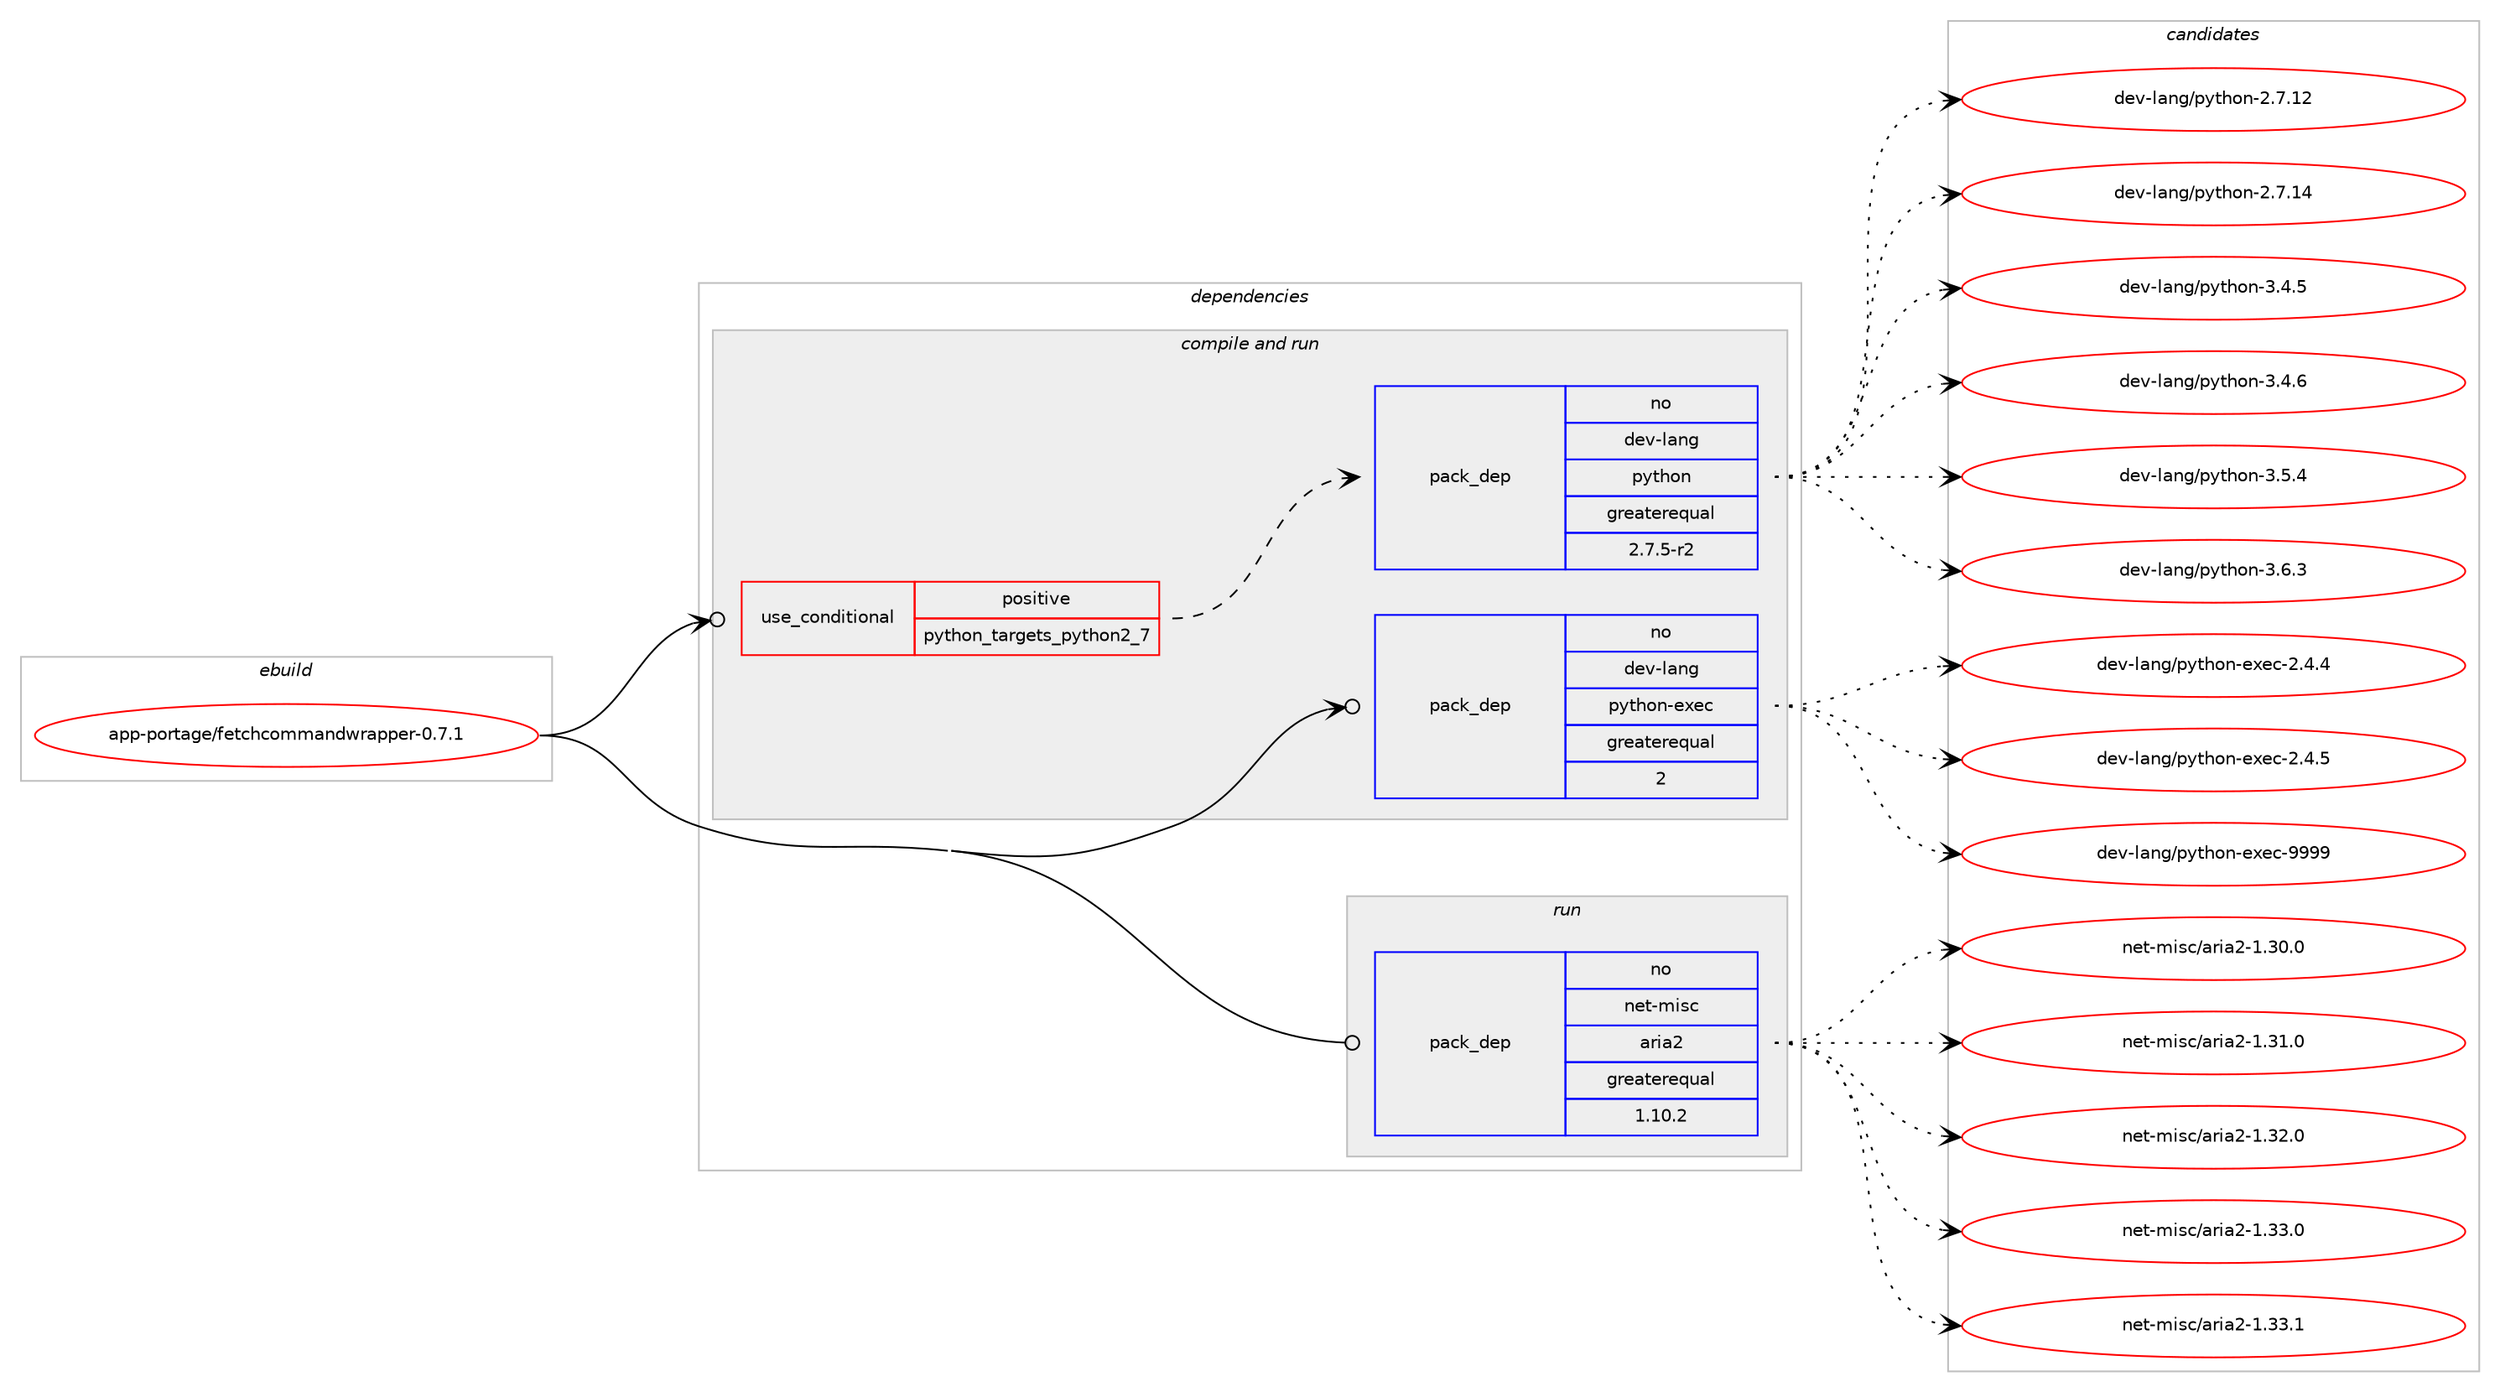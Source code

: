 digraph prolog {

# *************
# Graph options
# *************

newrank=true;
concentrate=true;
compound=true;
graph [rankdir=LR,fontname=Helvetica,fontsize=10,ranksep=1.5];#, ranksep=2.5, nodesep=0.2];
edge  [arrowhead=vee];
node  [fontname=Helvetica,fontsize=10];

# **********
# The ebuild
# **********

subgraph cluster_leftcol {
color=gray;
rank=same;
label=<<i>ebuild</i>>;
id [label="app-portage/fetchcommandwrapper-0.7.1", color=red, width=4, href="../app-portage/fetchcommandwrapper-0.7.1.svg"];
}

# ****************
# The dependencies
# ****************

subgraph cluster_midcol {
color=gray;
label=<<i>dependencies</i>>;
subgraph cluster_compile {
fillcolor="#eeeeee";
style=filled;
label=<<i>compile</i>>;
}
subgraph cluster_compileandrun {
fillcolor="#eeeeee";
style=filled;
label=<<i>compile and run</i>>;
subgraph cond13874 {
dependency53606 [label=<<TABLE BORDER="0" CELLBORDER="1" CELLSPACING="0" CELLPADDING="4"><TR><TD ROWSPAN="3" CELLPADDING="10">use_conditional</TD></TR><TR><TD>positive</TD></TR><TR><TD>python_targets_python2_7</TD></TR></TABLE>>, shape=none, color=red];
subgraph pack38766 {
dependency53607 [label=<<TABLE BORDER="0" CELLBORDER="1" CELLSPACING="0" CELLPADDING="4" WIDTH="220"><TR><TD ROWSPAN="6" CELLPADDING="30">pack_dep</TD></TR><TR><TD WIDTH="110">no</TD></TR><TR><TD>dev-lang</TD></TR><TR><TD>python</TD></TR><TR><TD>greaterequal</TD></TR><TR><TD>2.7.5-r2</TD></TR></TABLE>>, shape=none, color=blue];
}
dependency53606:e -> dependency53607:w [weight=20,style="dashed",arrowhead="vee"];
}
id:e -> dependency53606:w [weight=20,style="solid",arrowhead="odotvee"];
subgraph pack38767 {
dependency53608 [label=<<TABLE BORDER="0" CELLBORDER="1" CELLSPACING="0" CELLPADDING="4" WIDTH="220"><TR><TD ROWSPAN="6" CELLPADDING="30">pack_dep</TD></TR><TR><TD WIDTH="110">no</TD></TR><TR><TD>dev-lang</TD></TR><TR><TD>python-exec</TD></TR><TR><TD>greaterequal</TD></TR><TR><TD>2</TD></TR></TABLE>>, shape=none, color=blue];
}
id:e -> dependency53608:w [weight=20,style="solid",arrowhead="odotvee"];
}
subgraph cluster_run {
fillcolor="#eeeeee";
style=filled;
label=<<i>run</i>>;
subgraph pack38768 {
dependency53609 [label=<<TABLE BORDER="0" CELLBORDER="1" CELLSPACING="0" CELLPADDING="4" WIDTH="220"><TR><TD ROWSPAN="6" CELLPADDING="30">pack_dep</TD></TR><TR><TD WIDTH="110">no</TD></TR><TR><TD>net-misc</TD></TR><TR><TD>aria2</TD></TR><TR><TD>greaterequal</TD></TR><TR><TD>1.10.2</TD></TR></TABLE>>, shape=none, color=blue];
}
id:e -> dependency53609:w [weight=20,style="solid",arrowhead="odot"];
}
}

# **************
# The candidates
# **************

subgraph cluster_choices {
rank=same;
color=gray;
label=<<i>candidates</i>>;

subgraph choice38766 {
color=black;
nodesep=1;
choice10010111845108971101034711212111610411111045504655464950 [label="dev-lang/python-2.7.12", color=red, width=4,href="../dev-lang/python-2.7.12.svg"];
choice10010111845108971101034711212111610411111045504655464952 [label="dev-lang/python-2.7.14", color=red, width=4,href="../dev-lang/python-2.7.14.svg"];
choice100101118451089711010347112121116104111110455146524653 [label="dev-lang/python-3.4.5", color=red, width=4,href="../dev-lang/python-3.4.5.svg"];
choice100101118451089711010347112121116104111110455146524654 [label="dev-lang/python-3.4.6", color=red, width=4,href="../dev-lang/python-3.4.6.svg"];
choice100101118451089711010347112121116104111110455146534652 [label="dev-lang/python-3.5.4", color=red, width=4,href="../dev-lang/python-3.5.4.svg"];
choice100101118451089711010347112121116104111110455146544651 [label="dev-lang/python-3.6.3", color=red, width=4,href="../dev-lang/python-3.6.3.svg"];
dependency53607:e -> choice10010111845108971101034711212111610411111045504655464950:w [style=dotted,weight="100"];
dependency53607:e -> choice10010111845108971101034711212111610411111045504655464952:w [style=dotted,weight="100"];
dependency53607:e -> choice100101118451089711010347112121116104111110455146524653:w [style=dotted,weight="100"];
dependency53607:e -> choice100101118451089711010347112121116104111110455146524654:w [style=dotted,weight="100"];
dependency53607:e -> choice100101118451089711010347112121116104111110455146534652:w [style=dotted,weight="100"];
dependency53607:e -> choice100101118451089711010347112121116104111110455146544651:w [style=dotted,weight="100"];
}
subgraph choice38767 {
color=black;
nodesep=1;
choice1001011184510897110103471121211161041111104510112010199455046524652 [label="dev-lang/python-exec-2.4.4", color=red, width=4,href="../dev-lang/python-exec-2.4.4.svg"];
choice1001011184510897110103471121211161041111104510112010199455046524653 [label="dev-lang/python-exec-2.4.5", color=red, width=4,href="../dev-lang/python-exec-2.4.5.svg"];
choice10010111845108971101034711212111610411111045101120101994557575757 [label="dev-lang/python-exec-9999", color=red, width=4,href="../dev-lang/python-exec-9999.svg"];
dependency53608:e -> choice1001011184510897110103471121211161041111104510112010199455046524652:w [style=dotted,weight="100"];
dependency53608:e -> choice1001011184510897110103471121211161041111104510112010199455046524653:w [style=dotted,weight="100"];
dependency53608:e -> choice10010111845108971101034711212111610411111045101120101994557575757:w [style=dotted,weight="100"];
}
subgraph choice38768 {
color=black;
nodesep=1;
choice11010111645109105115994797114105975045494651484648 [label="net-misc/aria2-1.30.0", color=red, width=4,href="../net-misc/aria2-1.30.0.svg"];
choice11010111645109105115994797114105975045494651494648 [label="net-misc/aria2-1.31.0", color=red, width=4,href="../net-misc/aria2-1.31.0.svg"];
choice11010111645109105115994797114105975045494651504648 [label="net-misc/aria2-1.32.0", color=red, width=4,href="../net-misc/aria2-1.32.0.svg"];
choice11010111645109105115994797114105975045494651514648 [label="net-misc/aria2-1.33.0", color=red, width=4,href="../net-misc/aria2-1.33.0.svg"];
choice11010111645109105115994797114105975045494651514649 [label="net-misc/aria2-1.33.1", color=red, width=4,href="../net-misc/aria2-1.33.1.svg"];
dependency53609:e -> choice11010111645109105115994797114105975045494651484648:w [style=dotted,weight="100"];
dependency53609:e -> choice11010111645109105115994797114105975045494651494648:w [style=dotted,weight="100"];
dependency53609:e -> choice11010111645109105115994797114105975045494651504648:w [style=dotted,weight="100"];
dependency53609:e -> choice11010111645109105115994797114105975045494651514648:w [style=dotted,weight="100"];
dependency53609:e -> choice11010111645109105115994797114105975045494651514649:w [style=dotted,weight="100"];
}
}

}
